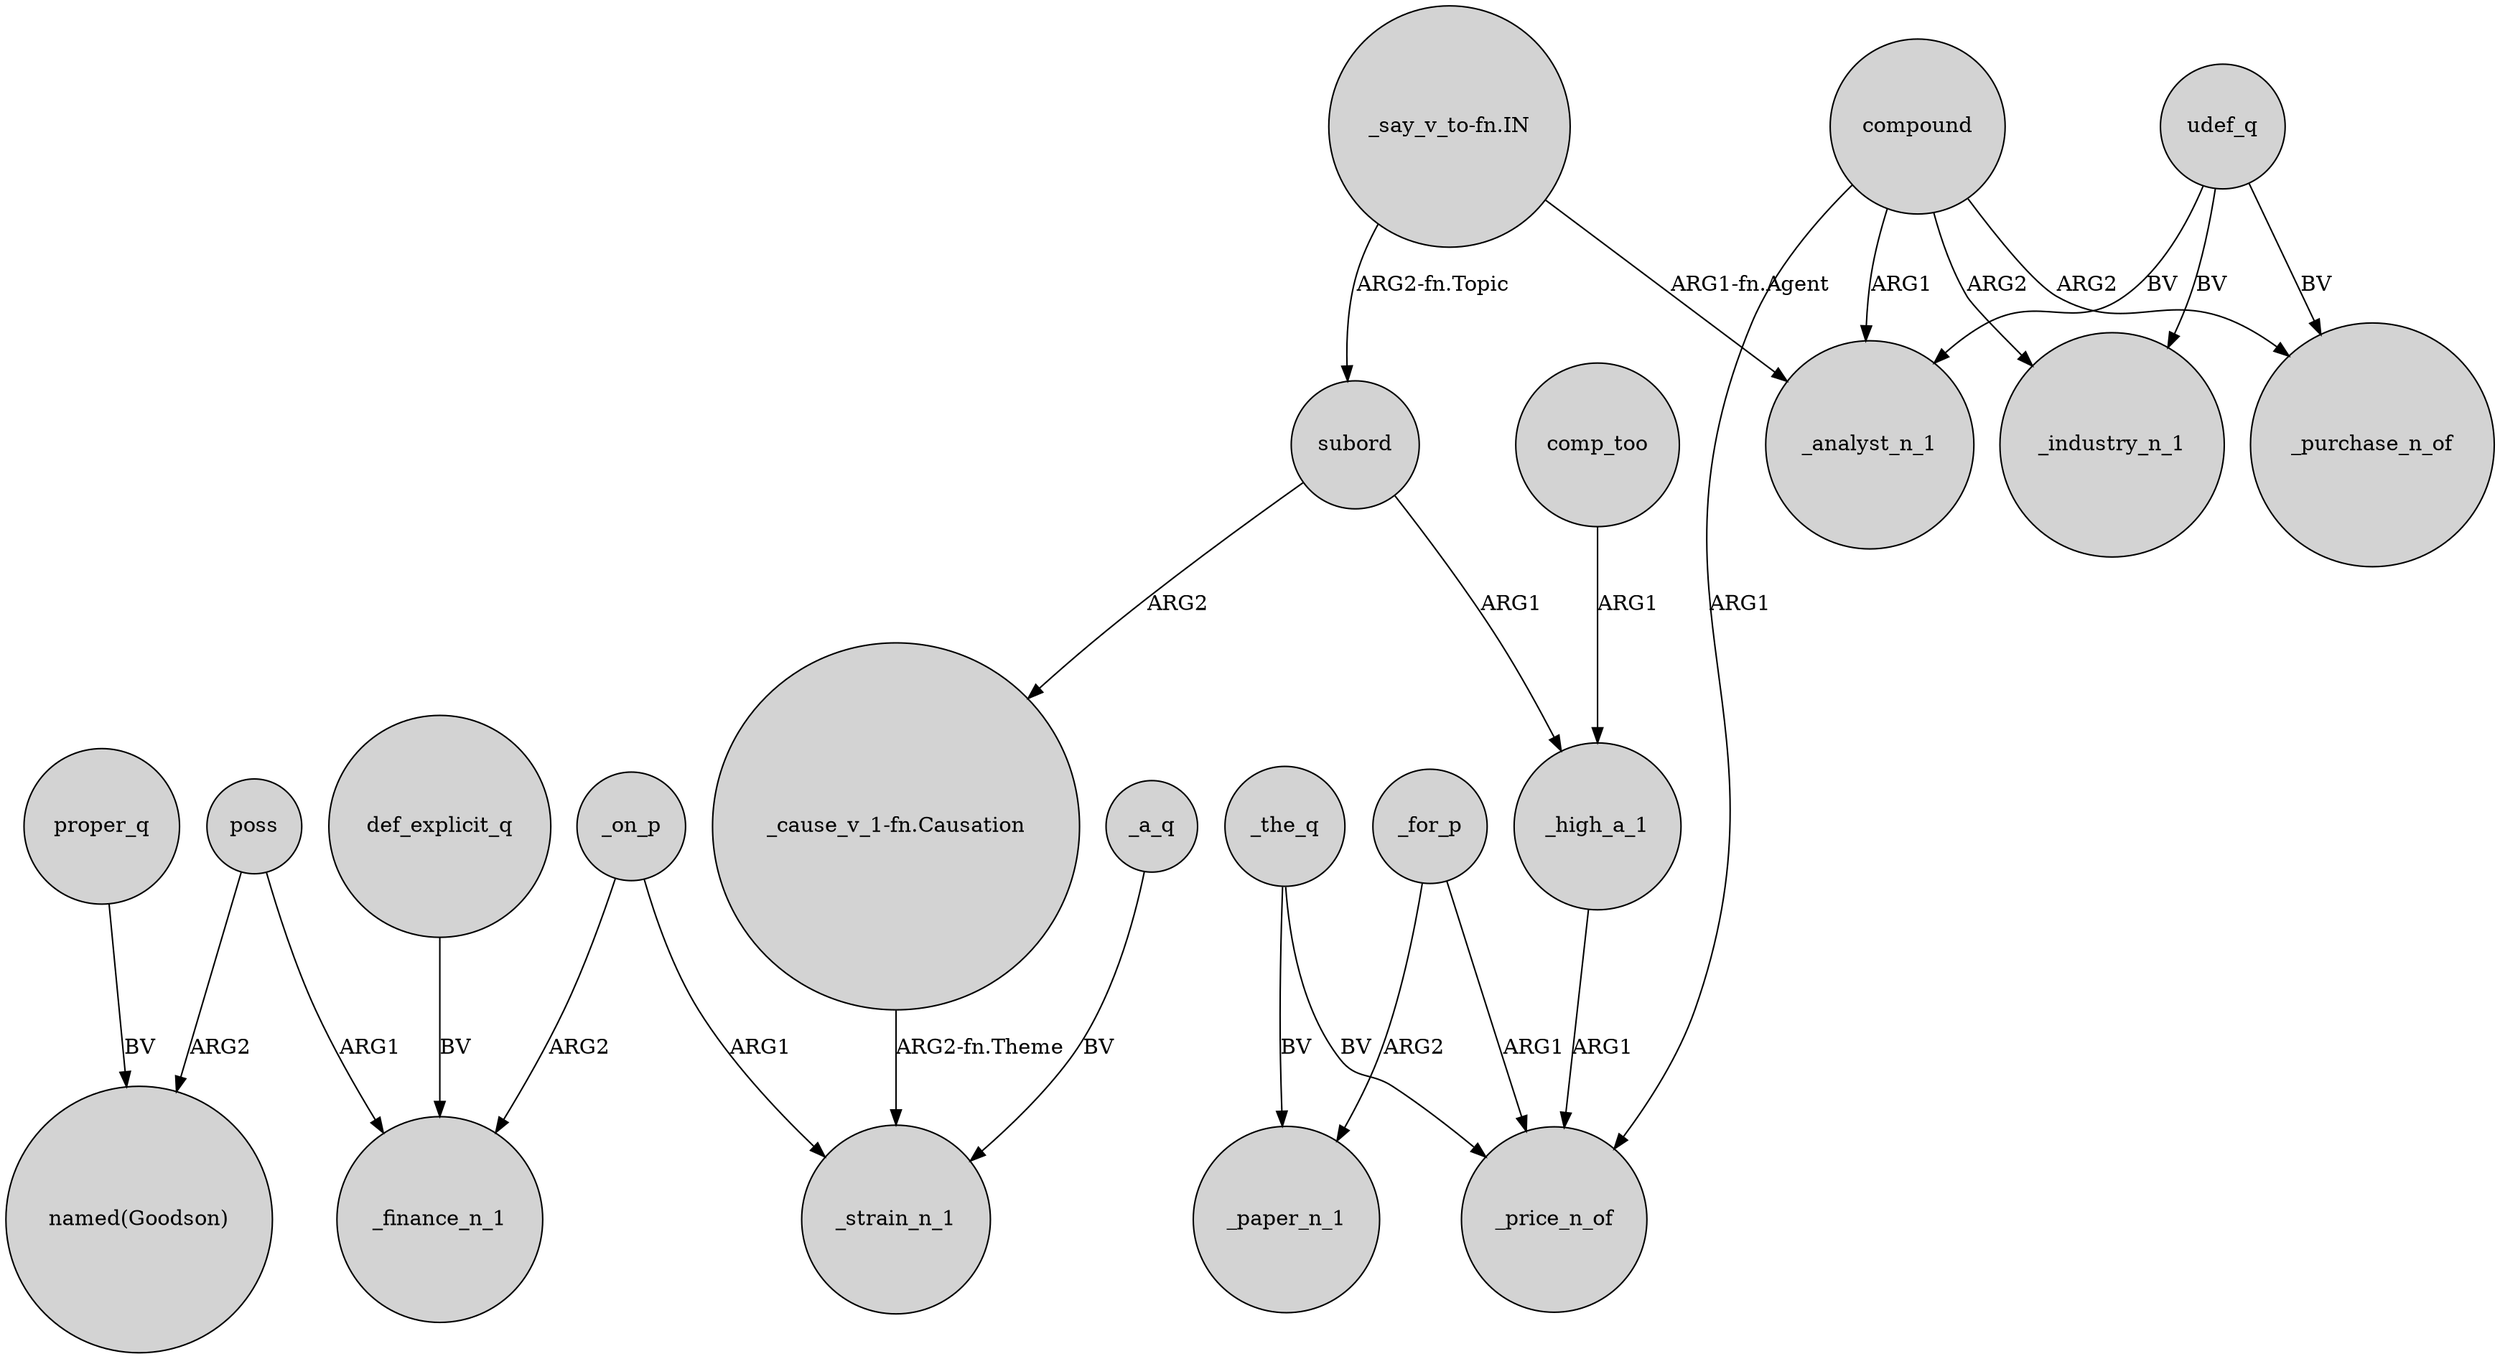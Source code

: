 digraph {
	node [shape=circle style=filled]
	poss -> "named(Goodson)" [label=ARG2]
	_the_q -> _paper_n_1 [label=BV]
	_on_p -> _strain_n_1 [label=ARG1]
	_on_p -> _finance_n_1 [label=ARG2]
	proper_q -> "named(Goodson)" [label=BV]
	_the_q -> _price_n_of [label=BV]
	_a_q -> _strain_n_1 [label=BV]
	_for_p -> _price_n_of [label=ARG1]
	poss -> _finance_n_1 [label=ARG1]
	_high_a_1 -> _price_n_of [label=ARG1]
	def_explicit_q -> _finance_n_1 [label=BV]
	compound -> _industry_n_1 [label=ARG2]
	"_say_v_to-fn.IN" -> _analyst_n_1 [label="ARG1-fn.Agent"]
	_for_p -> _paper_n_1 [label=ARG2]
	comp_too -> _high_a_1 [label=ARG1]
	"_say_v_to-fn.IN" -> subord [label="ARG2-fn.Topic"]
	udef_q -> _industry_n_1 [label=BV]
	"_cause_v_1-fn.Causation" -> _strain_n_1 [label="ARG2-fn.Theme"]
	compound -> _purchase_n_of [label=ARG2]
	subord -> _high_a_1 [label=ARG1]
	subord -> "_cause_v_1-fn.Causation" [label=ARG2]
	compound -> _price_n_of [label=ARG1]
	udef_q -> _analyst_n_1 [label=BV]
	udef_q -> _purchase_n_of [label=BV]
	compound -> _analyst_n_1 [label=ARG1]
}
